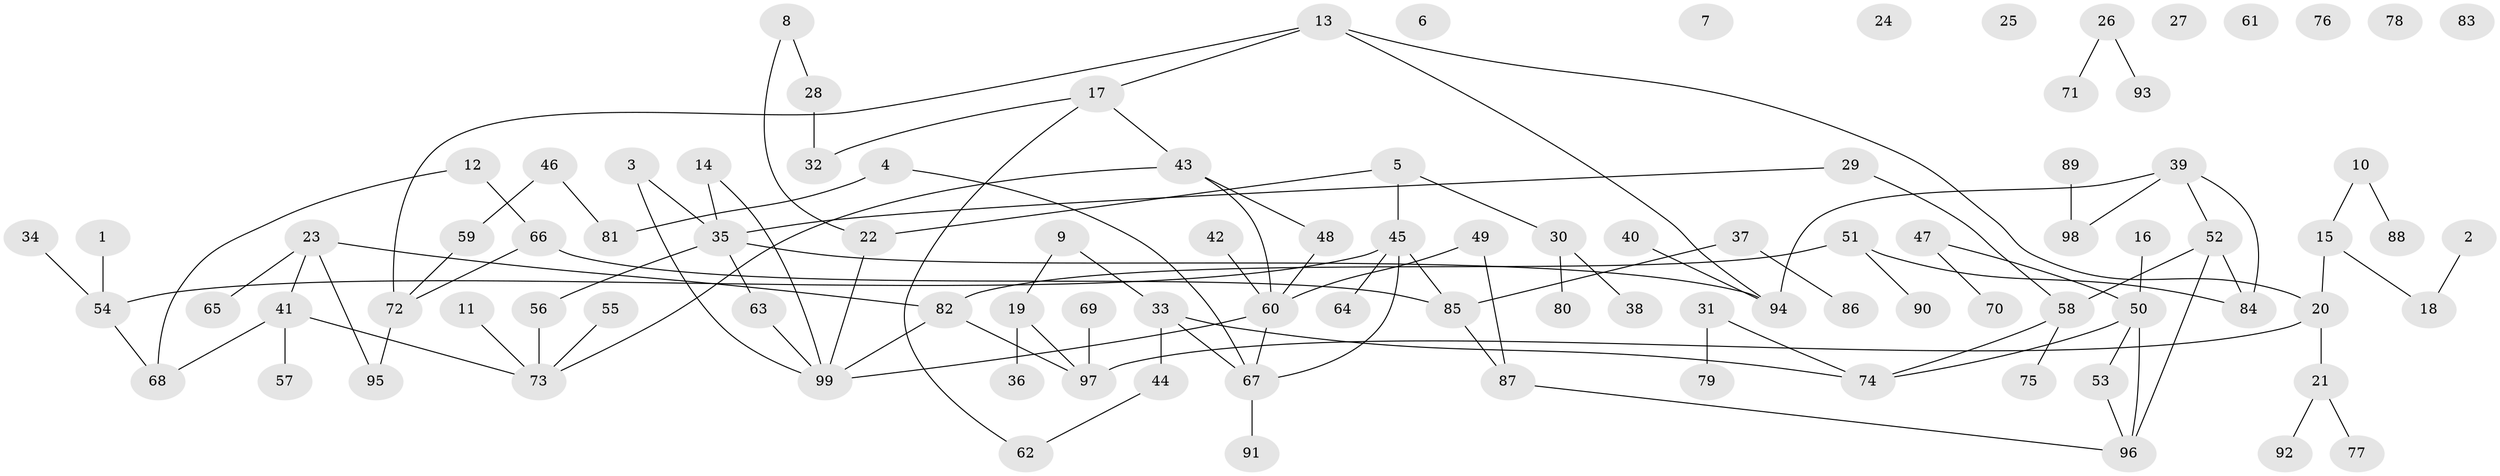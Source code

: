 // Generated by graph-tools (version 1.1) at 2025/00/03/09/25 03:00:45]
// undirected, 99 vertices, 112 edges
graph export_dot {
graph [start="1"]
  node [color=gray90,style=filled];
  1;
  2;
  3;
  4;
  5;
  6;
  7;
  8;
  9;
  10;
  11;
  12;
  13;
  14;
  15;
  16;
  17;
  18;
  19;
  20;
  21;
  22;
  23;
  24;
  25;
  26;
  27;
  28;
  29;
  30;
  31;
  32;
  33;
  34;
  35;
  36;
  37;
  38;
  39;
  40;
  41;
  42;
  43;
  44;
  45;
  46;
  47;
  48;
  49;
  50;
  51;
  52;
  53;
  54;
  55;
  56;
  57;
  58;
  59;
  60;
  61;
  62;
  63;
  64;
  65;
  66;
  67;
  68;
  69;
  70;
  71;
  72;
  73;
  74;
  75;
  76;
  77;
  78;
  79;
  80;
  81;
  82;
  83;
  84;
  85;
  86;
  87;
  88;
  89;
  90;
  91;
  92;
  93;
  94;
  95;
  96;
  97;
  98;
  99;
  1 -- 54;
  2 -- 18;
  3 -- 35;
  3 -- 99;
  4 -- 67;
  4 -- 81;
  5 -- 22;
  5 -- 30;
  5 -- 45;
  8 -- 22;
  8 -- 28;
  9 -- 19;
  9 -- 33;
  10 -- 15;
  10 -- 88;
  11 -- 73;
  12 -- 66;
  12 -- 68;
  13 -- 17;
  13 -- 20;
  13 -- 72;
  13 -- 94;
  14 -- 35;
  14 -- 99;
  15 -- 18;
  15 -- 20;
  16 -- 50;
  17 -- 32;
  17 -- 43;
  17 -- 62;
  19 -- 36;
  19 -- 97;
  20 -- 21;
  20 -- 97;
  21 -- 77;
  21 -- 92;
  22 -- 99;
  23 -- 41;
  23 -- 65;
  23 -- 82;
  23 -- 95;
  26 -- 71;
  26 -- 93;
  28 -- 32;
  29 -- 35;
  29 -- 58;
  30 -- 38;
  30 -- 80;
  31 -- 74;
  31 -- 79;
  33 -- 44;
  33 -- 67;
  33 -- 74;
  34 -- 54;
  35 -- 56;
  35 -- 63;
  35 -- 94;
  37 -- 85;
  37 -- 86;
  39 -- 52;
  39 -- 84;
  39 -- 94;
  39 -- 98;
  40 -- 94;
  41 -- 57;
  41 -- 68;
  41 -- 73;
  42 -- 60;
  43 -- 48;
  43 -- 60;
  43 -- 73;
  44 -- 62;
  45 -- 54;
  45 -- 64;
  45 -- 67;
  45 -- 85;
  46 -- 59;
  46 -- 81;
  47 -- 50;
  47 -- 70;
  48 -- 60;
  49 -- 60;
  49 -- 87;
  50 -- 53;
  50 -- 74;
  50 -- 96;
  51 -- 82;
  51 -- 84;
  51 -- 90;
  52 -- 58;
  52 -- 84;
  52 -- 96;
  53 -- 96;
  54 -- 68;
  55 -- 73;
  56 -- 73;
  58 -- 74;
  58 -- 75;
  59 -- 72;
  60 -- 67;
  60 -- 99;
  63 -- 99;
  66 -- 72;
  66 -- 85;
  67 -- 91;
  69 -- 97;
  72 -- 95;
  82 -- 97;
  82 -- 99;
  85 -- 87;
  87 -- 96;
  89 -- 98;
}
